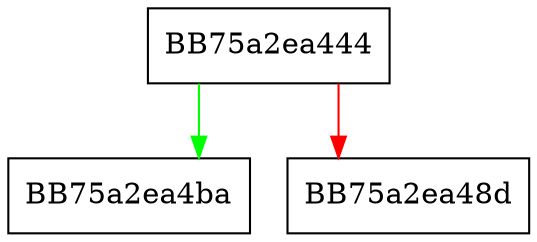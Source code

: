 digraph get_child {
  node [shape="box"];
  graph [splines=ortho];
  BB75a2ea444 -> BB75a2ea4ba [color="green"];
  BB75a2ea444 -> BB75a2ea48d [color="red"];
}